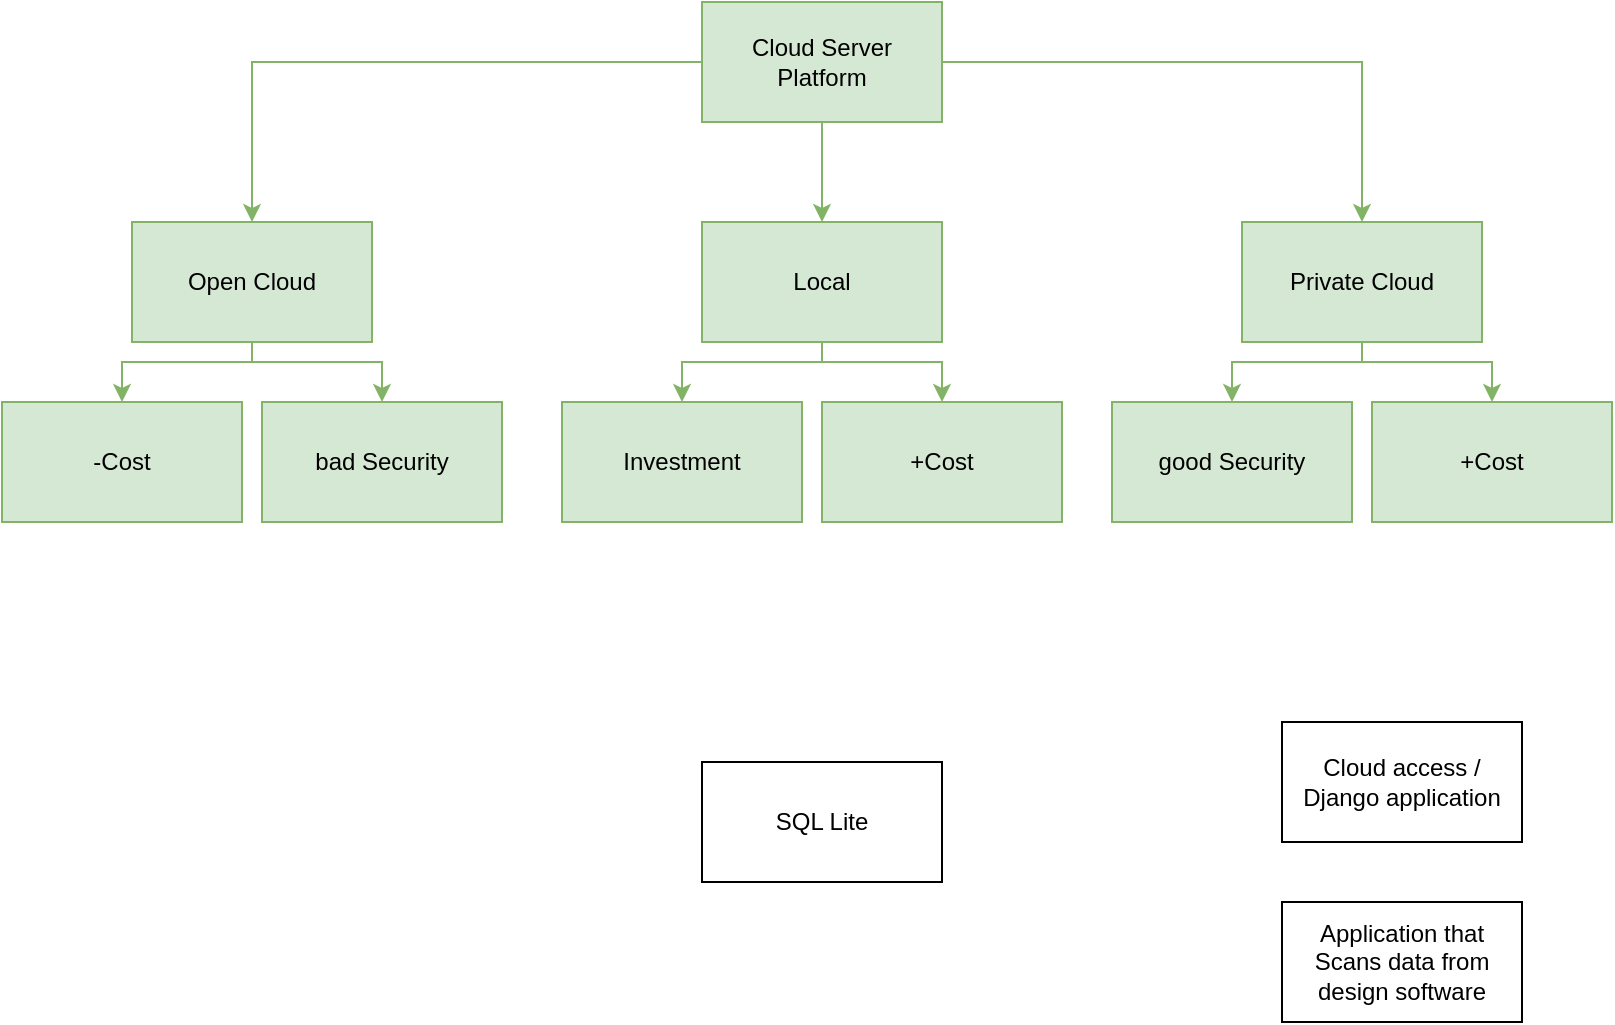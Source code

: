 <mxfile version="13.2.1" type="device"><diagram id="CUNMyswRsW7K3U7x5AYk" name="Page-1"><mxGraphModel dx="1831" dy="499" grid="1" gridSize="10" guides="1" tooltips="1" connect="1" arrows="1" fold="1" page="1" pageScale="1" pageWidth="850" pageHeight="1100" math="0" shadow="0"><root><mxCell id="0"/><mxCell id="1" parent="0"/><mxCell id="iMvilXF5SHtAzThbjfW--9" value="" style="edgeStyle=orthogonalEdgeStyle;rounded=0;orthogonalLoop=1;jettySize=auto;html=1;exitX=1;exitY=0.5;exitDx=0;exitDy=0;entryX=0.5;entryY=0;entryDx=0;entryDy=0;fillColor=#d5e8d4;strokeColor=#82b366;" edge="1" parent="1" source="iMvilXF5SHtAzThbjfW--1" target="iMvilXF5SHtAzThbjfW--3"><mxGeometry relative="1" as="geometry"><mxPoint x="50" y="170" as="sourcePoint"/><mxPoint x="230" y="210" as="targetPoint"/><Array as="points"><mxPoint x="230" y="170"/></Array></mxGeometry></mxCell><mxCell id="iMvilXF5SHtAzThbjfW--10" value="" style="edgeStyle=orthogonalEdgeStyle;rounded=0;orthogonalLoop=1;jettySize=auto;html=1;entryX=0.5;entryY=0;entryDx=0;entryDy=0;exitX=0;exitY=0.5;exitDx=0;exitDy=0;fillColor=#d5e8d4;strokeColor=#82b366;" edge="1" parent="1" source="iMvilXF5SHtAzThbjfW--1" target="iMvilXF5SHtAzThbjfW--2"><mxGeometry relative="1" as="geometry"><mxPoint x="-125" y="170" as="sourcePoint"/><Array as="points"><mxPoint x="-325" y="170"/></Array></mxGeometry></mxCell><mxCell id="iMvilXF5SHtAzThbjfW--11" value="" style="edgeStyle=orthogonalEdgeStyle;rounded=0;orthogonalLoop=1;jettySize=auto;html=1;fillColor=#d5e8d4;strokeColor=#82b366;" edge="1" parent="1" source="iMvilXF5SHtAzThbjfW--1" target="iMvilXF5SHtAzThbjfW--8"><mxGeometry relative="1" as="geometry"/></mxCell><mxCell id="iMvilXF5SHtAzThbjfW--1" value="Cloud Server Platform" style="rounded=0;whiteSpace=wrap;html=1;fillColor=#d5e8d4;strokeColor=#82b366;" vertex="1" parent="1"><mxGeometry x="-100" y="140" width="120" height="60" as="geometry"/></mxCell><mxCell id="iMvilXF5SHtAzThbjfW--18" value="" style="edgeStyle=orthogonalEdgeStyle;rounded=0;orthogonalLoop=1;jettySize=auto;html=1;fillColor=#d5e8d4;strokeColor=#82b366;" edge="1" parent="1" source="iMvilXF5SHtAzThbjfW--8" target="iMvilXF5SHtAzThbjfW--17"><mxGeometry relative="1" as="geometry"><Array as="points"><mxPoint x="-40" y="320"/><mxPoint x="20" y="320"/></Array></mxGeometry></mxCell><mxCell id="iMvilXF5SHtAzThbjfW--19" value="" style="edgeStyle=orthogonalEdgeStyle;rounded=0;orthogonalLoop=1;jettySize=auto;html=1;fillColor=#d5e8d4;strokeColor=#82b366;" edge="1" parent="1" source="iMvilXF5SHtAzThbjfW--8" target="iMvilXF5SHtAzThbjfW--16"><mxGeometry relative="1" as="geometry"><Array as="points"><mxPoint x="-40" y="320"/><mxPoint x="-110" y="320"/></Array></mxGeometry></mxCell><mxCell id="iMvilXF5SHtAzThbjfW--8" value="Local" style="rounded=0;whiteSpace=wrap;html=1;fillColor=#d5e8d4;strokeColor=#82b366;" vertex="1" parent="1"><mxGeometry x="-100" y="250" width="120" height="60" as="geometry"/></mxCell><mxCell id="iMvilXF5SHtAzThbjfW--21" value="" style="edgeStyle=orthogonalEdgeStyle;rounded=0;orthogonalLoop=1;jettySize=auto;html=1;fillColor=#d5e8d4;strokeColor=#82b366;" edge="1" parent="1" source="iMvilXF5SHtAzThbjfW--2" target="iMvilXF5SHtAzThbjfW--7"><mxGeometry relative="1" as="geometry"><mxPoint x="-325" y="390" as="targetPoint"/><Array as="points"><mxPoint x="-325" y="320"/><mxPoint x="-390" y="320"/></Array></mxGeometry></mxCell><mxCell id="iMvilXF5SHtAzThbjfW--23" value="" style="edgeStyle=orthogonalEdgeStyle;rounded=0;orthogonalLoop=1;jettySize=auto;html=1;exitX=0.5;exitY=1;exitDx=0;exitDy=0;fillColor=#d5e8d4;strokeColor=#82b366;" edge="1" parent="1" source="iMvilXF5SHtAzThbjfW--2" target="iMvilXF5SHtAzThbjfW--4"><mxGeometry relative="1" as="geometry"><mxPoint x="-185" y="280" as="targetPoint"/><Array as="points"><mxPoint x="-325" y="320"/><mxPoint x="-260" y="320"/></Array></mxGeometry></mxCell><mxCell id="iMvilXF5SHtAzThbjfW--2" value="Open Cloud" style="rounded=0;whiteSpace=wrap;html=1;fillColor=#d5e8d4;strokeColor=#82b366;" vertex="1" parent="1"><mxGeometry x="-385" y="250" width="120" height="60" as="geometry"/></mxCell><mxCell id="iMvilXF5SHtAzThbjfW--25" value="" style="edgeStyle=orthogonalEdgeStyle;rounded=0;orthogonalLoop=1;jettySize=auto;html=1;fillColor=#d5e8d4;strokeColor=#82b366;" edge="1" parent="1" source="iMvilXF5SHtAzThbjfW--3" target="iMvilXF5SHtAzThbjfW--5"><mxGeometry relative="1" as="geometry"><mxPoint x="90" y="280" as="targetPoint"/><Array as="points"><mxPoint x="230" y="320"/><mxPoint x="165" y="320"/></Array></mxGeometry></mxCell><mxCell id="iMvilXF5SHtAzThbjfW--27" value="" style="edgeStyle=orthogonalEdgeStyle;rounded=0;orthogonalLoop=1;jettySize=auto;html=1;fillColor=#d5e8d4;strokeColor=#82b366;" edge="1" parent="1" source="iMvilXF5SHtAzThbjfW--3" target="iMvilXF5SHtAzThbjfW--6"><mxGeometry relative="1" as="geometry"><mxPoint x="370" y="280" as="targetPoint"/><Array as="points"><mxPoint x="230" y="320"/><mxPoint x="295" y="320"/></Array></mxGeometry></mxCell><mxCell id="iMvilXF5SHtAzThbjfW--3" value="Private Cloud" style="rounded=0;whiteSpace=wrap;html=1;fillColor=#d5e8d4;strokeColor=#82b366;" vertex="1" parent="1"><mxGeometry x="170" y="250" width="120" height="60" as="geometry"/></mxCell><mxCell id="iMvilXF5SHtAzThbjfW--4" value="bad Security" style="rounded=0;whiteSpace=wrap;html=1;fillColor=#d5e8d4;strokeColor=#82b366;" vertex="1" parent="1"><mxGeometry x="-320" y="340" width="120" height="60" as="geometry"/></mxCell><mxCell id="iMvilXF5SHtAzThbjfW--5" value="good Security" style="rounded=0;whiteSpace=wrap;html=1;fillColor=#d5e8d4;strokeColor=#82b366;" vertex="1" parent="1"><mxGeometry x="105" y="340" width="120" height="60" as="geometry"/></mxCell><mxCell id="iMvilXF5SHtAzThbjfW--6" value="+Cost" style="rounded=0;whiteSpace=wrap;html=1;fillColor=#d5e8d4;strokeColor=#82b366;" vertex="1" parent="1"><mxGeometry x="235" y="340" width="120" height="60" as="geometry"/></mxCell><mxCell id="iMvilXF5SHtAzThbjfW--7" value="-Cost" style="rounded=0;whiteSpace=wrap;html=1;fillColor=#d5e8d4;strokeColor=#82b366;" vertex="1" parent="1"><mxGeometry x="-450" y="340" width="120" height="60" as="geometry"/></mxCell><mxCell id="iMvilXF5SHtAzThbjfW--16" value="Investment" style="rounded=0;whiteSpace=wrap;html=1;fillColor=#d5e8d4;strokeColor=#82b366;" vertex="1" parent="1"><mxGeometry x="-170" y="340" width="120" height="60" as="geometry"/></mxCell><mxCell id="iMvilXF5SHtAzThbjfW--17" value="+Cost" style="rounded=0;whiteSpace=wrap;html=1;fillColor=#d5e8d4;strokeColor=#82b366;" vertex="1" parent="1"><mxGeometry x="-40" y="340" width="120" height="60" as="geometry"/></mxCell><mxCell id="iMvilXF5SHtAzThbjfW--29" value="SQL Lite" style="rounded=0;whiteSpace=wrap;html=1;" vertex="1" parent="1"><mxGeometry x="-100" y="520" width="120" height="60" as="geometry"/></mxCell><mxCell id="iMvilXF5SHtAzThbjfW--31" value="Application that Scans data from design software" style="rounded=0;whiteSpace=wrap;html=1;" vertex="1" parent="1"><mxGeometry x="190" y="590" width="120" height="60" as="geometry"/></mxCell><mxCell id="iMvilXF5SHtAzThbjfW--33" value="Cloud access / Django application" style="rounded=0;whiteSpace=wrap;html=1;" vertex="1" parent="1"><mxGeometry x="190" y="500" width="120" height="60" as="geometry"/></mxCell></root></mxGraphModel></diagram></mxfile>